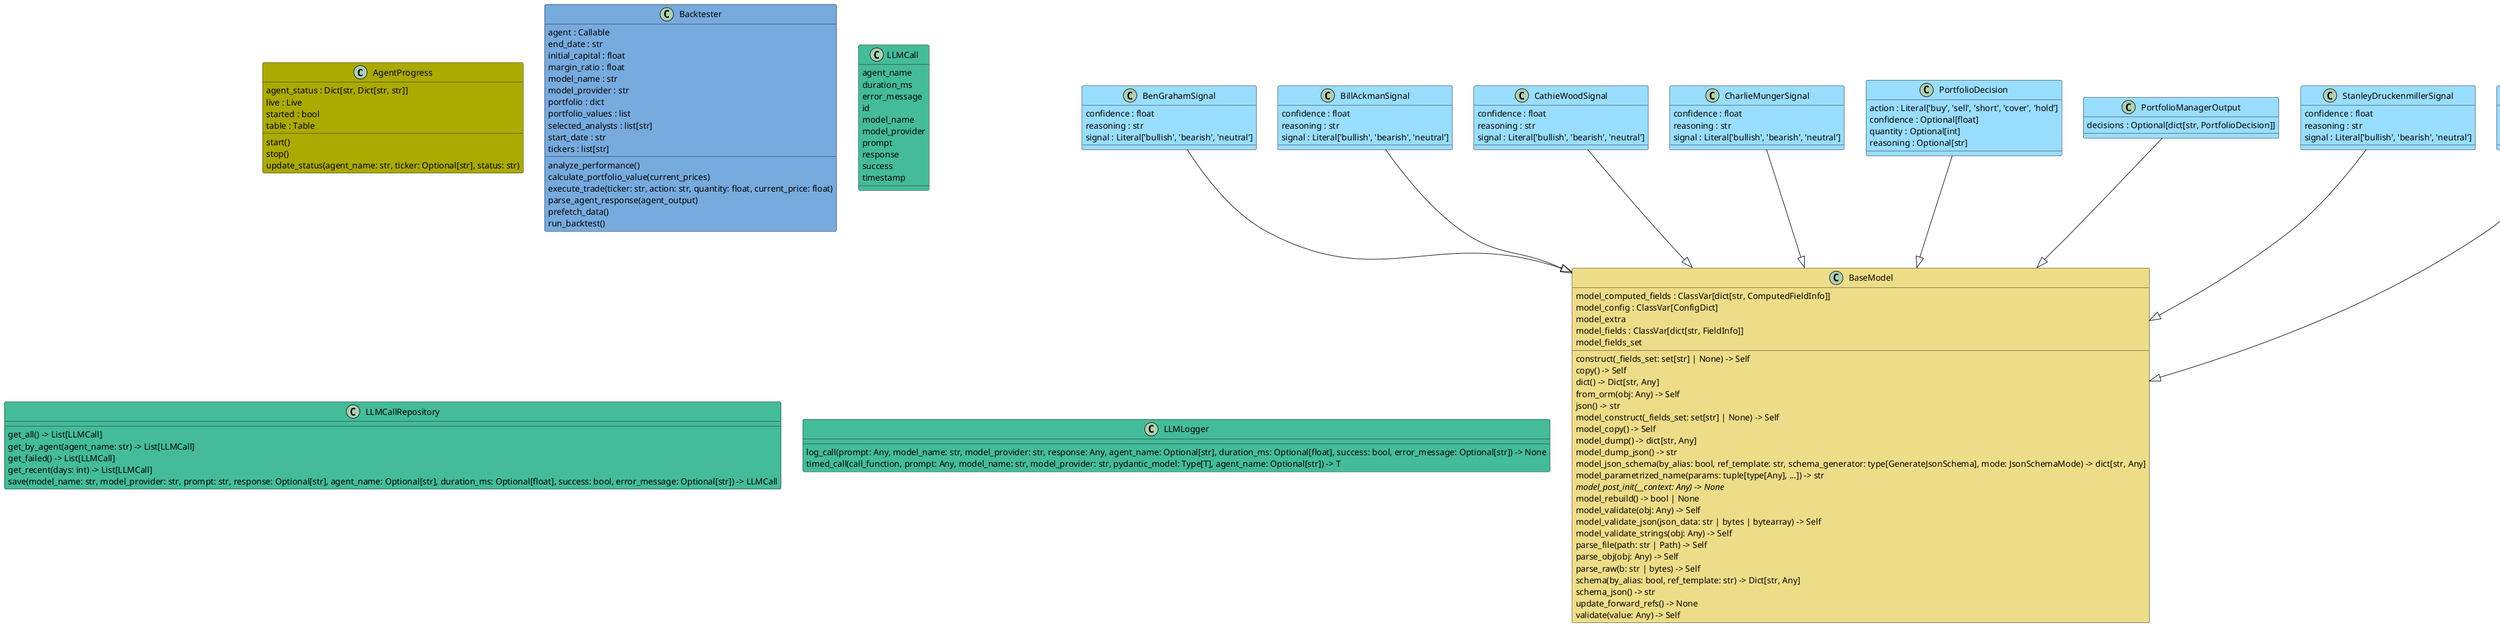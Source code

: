 @startuml classes_AI_Hedge_Fund
set namespaceSeparator none
class "AgentProgress" as src.utils.progress.AgentProgress #AAAA00 {
  agent_status : Dict[str, Dict[str, str]]
  live : Live
  started : bool
  table : Table
  start()
  stop()
  update_status(agent_name: str, ticker: Optional[str], status: str)
}
class "Backtester" as src.backtester.Backtester #77AADD {
  agent : Callable
  end_date : str
  initial_capital : float
  margin_ratio : float
  model_name : str
  model_provider : str
  portfolio : dict
  portfolio_values : list
  selected_analysts : list[str]
  start_date : str
  tickers : list[str]
  analyze_performance()
  calculate_portfolio_value(current_prices)
  execute_trade(ticker: str, action: str, quantity: float, current_price: float)
  parse_agent_response(agent_output)
  prefetch_data()
  run_backtest()
}
class "BaseModel" as pydantic.main.BaseModel #EEDD88 {
  model_computed_fields : ClassVar[dict[str, ComputedFieldInfo]]
  model_config : ClassVar[ConfigDict]
  model_extra
  model_fields : ClassVar[dict[str, FieldInfo]]
  model_fields_set
  construct(_fields_set: set[str] | None) -> Self
  copy() -> Self
  dict() -> Dict[str, Any]
  from_orm(obj: Any) -> Self
  json() -> str
  model_construct(_fields_set: set[str] | None) -> Self
  model_copy() -> Self
  model_dump() -> dict[str, Any]
  model_dump_json() -> str
  model_json_schema(by_alias: bool, ref_template: str, schema_generator: type[GenerateJsonSchema], mode: JsonSchemaMode) -> dict[str, Any]
  model_parametrized_name(params: tuple[type[Any], ...]) -> str
  {abstract}model_post_init(__context: Any) -> None
  model_rebuild() -> bool | None
  model_validate(obj: Any) -> Self
  model_validate_json(json_data: str | bytes | bytearray) -> Self
  model_validate_strings(obj: Any) -> Self
  parse_file(path: str | Path) -> Self
  parse_obj(obj: Any) -> Self
  parse_raw(b: str | bytes) -> Self
  schema(by_alias: bool, ref_template: str) -> Dict[str, Any]
  schema_json() -> str
  update_forward_refs() -> None
  validate(value: Any) -> Self
}
class "BenGrahamSignal" as src.agents.ben_graham.BenGrahamSignal #99DDFF {
  confidence : float
  reasoning : str
  signal : Literal['bullish', 'bearish', 'neutral']
}
class "BillAckmanSignal" as src.agents.bill_ackman.BillAckmanSignal #99DDFF {
  confidence : float
  reasoning : str
  signal : Literal['bullish', 'bearish', 'neutral']
}
class "CathieWoodSignal" as src.agents.cathie_wood.CathieWoodSignal #99DDFF {
  confidence : float
  reasoning : str
  signal : Literal['bullish', 'bearish', 'neutral']
}
class "CharlieMungerSignal" as src.agents.charlie_munger.CharlieMungerSignal #99DDFF {
  confidence : float
  reasoning : str
  signal : Literal['bullish', 'bearish', 'neutral']
}
class "LLMCall" as src.db.models.LLMCall #44BB99 {
  agent_name
  duration_ms
  error_message
  id
  model_name
  model_provider
  prompt
  response
  success
  timestamp
}
class "LLMCallRepository" as src.db.repository.LLMCallRepository #44BB99 {
  get_all() -> List[LLMCall]
  get_by_agent(agent_name: str) -> List[LLMCall]
  get_failed() -> List[LLMCall]
  get_recent(days: int) -> List[LLMCall]
  save(model_name: str, model_provider: str, prompt: str, response: Optional[str], agent_name: Optional[str], duration_ms: Optional[float], success: bool, error_message: Optional[str]) -> LLMCall
}
class "LLMLogger" as src.db.logger.LLMLogger #44BB99 {
  log_call(prompt: Any, model_name: str, model_provider: str, response: Any, agent_name: Optional[str], duration_ms: Optional[float], success: bool, error_message: Optional[str]) -> None
  timed_call(call_function, prompt: Any, model_name: str, model_provider: str, pydantic_model: Type[T], agent_name: Optional[str]) -> T
}
class "PortfolioDecision" as src.agents.portfolio_manager.PortfolioDecision #99DDFF {
  action : Literal['buy', 'sell', 'short', 'cover', 'hold']
  confidence : Optional[float]
  quantity : Optional[int]
  reasoning : Optional[str]
}
class "PortfolioManagerOutput" as src.agents.portfolio_manager.PortfolioManagerOutput #99DDFF {
  decisions : Optional[dict[str, PortfolioDecision]]
}
class "StanleyDruckenmillerSignal" as src.agents.stanley_druckenmiller.StanleyDruckenmillerSignal #99DDFF {
  confidence : float
  reasoning : str
  signal : Literal['bullish', 'bearish', 'neutral']
}
class "WarrenBuffettSignal" as src.agents.warren_buffett.WarrenBuffettSignal #99DDFF {
  confidence : float
  reasoning : str
  signal : Literal['bullish', 'bearish', 'neutral']
}
src.agents.ben_graham.BenGrahamSignal --|> pydantic.main.BaseModel
src.agents.bill_ackman.BillAckmanSignal --|> pydantic.main.BaseModel
src.agents.cathie_wood.CathieWoodSignal --|> pydantic.main.BaseModel
src.agents.charlie_munger.CharlieMungerSignal --|> pydantic.main.BaseModel
src.agents.portfolio_manager.PortfolioDecision --|> pydantic.main.BaseModel
src.agents.portfolio_manager.PortfolioManagerOutput --|> pydantic.main.BaseModel
src.agents.stanley_druckenmiller.StanleyDruckenmillerSignal --|> pydantic.main.BaseModel
src.agents.warren_buffett.WarrenBuffettSignal --|> pydantic.main.BaseModel
@enduml
